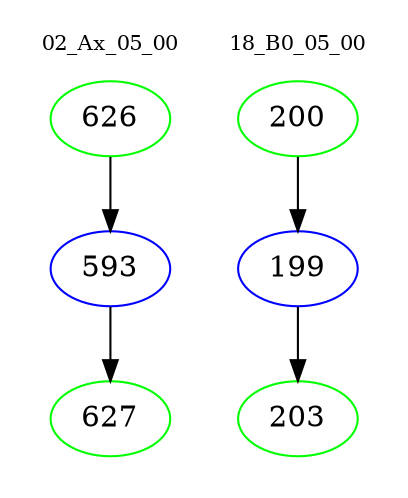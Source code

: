 digraph{
subgraph cluster_0 {
color = white
label = "02_Ax_05_00";
fontsize=10;
T0_626 [label="626", color="green"]
T0_626 -> T0_593 [color="black"]
T0_593 [label="593", color="blue"]
T0_593 -> T0_627 [color="black"]
T0_627 [label="627", color="green"]
}
subgraph cluster_1 {
color = white
label = "18_B0_05_00";
fontsize=10;
T1_200 [label="200", color="green"]
T1_200 -> T1_199 [color="black"]
T1_199 [label="199", color="blue"]
T1_199 -> T1_203 [color="black"]
T1_203 [label="203", color="green"]
}
}
